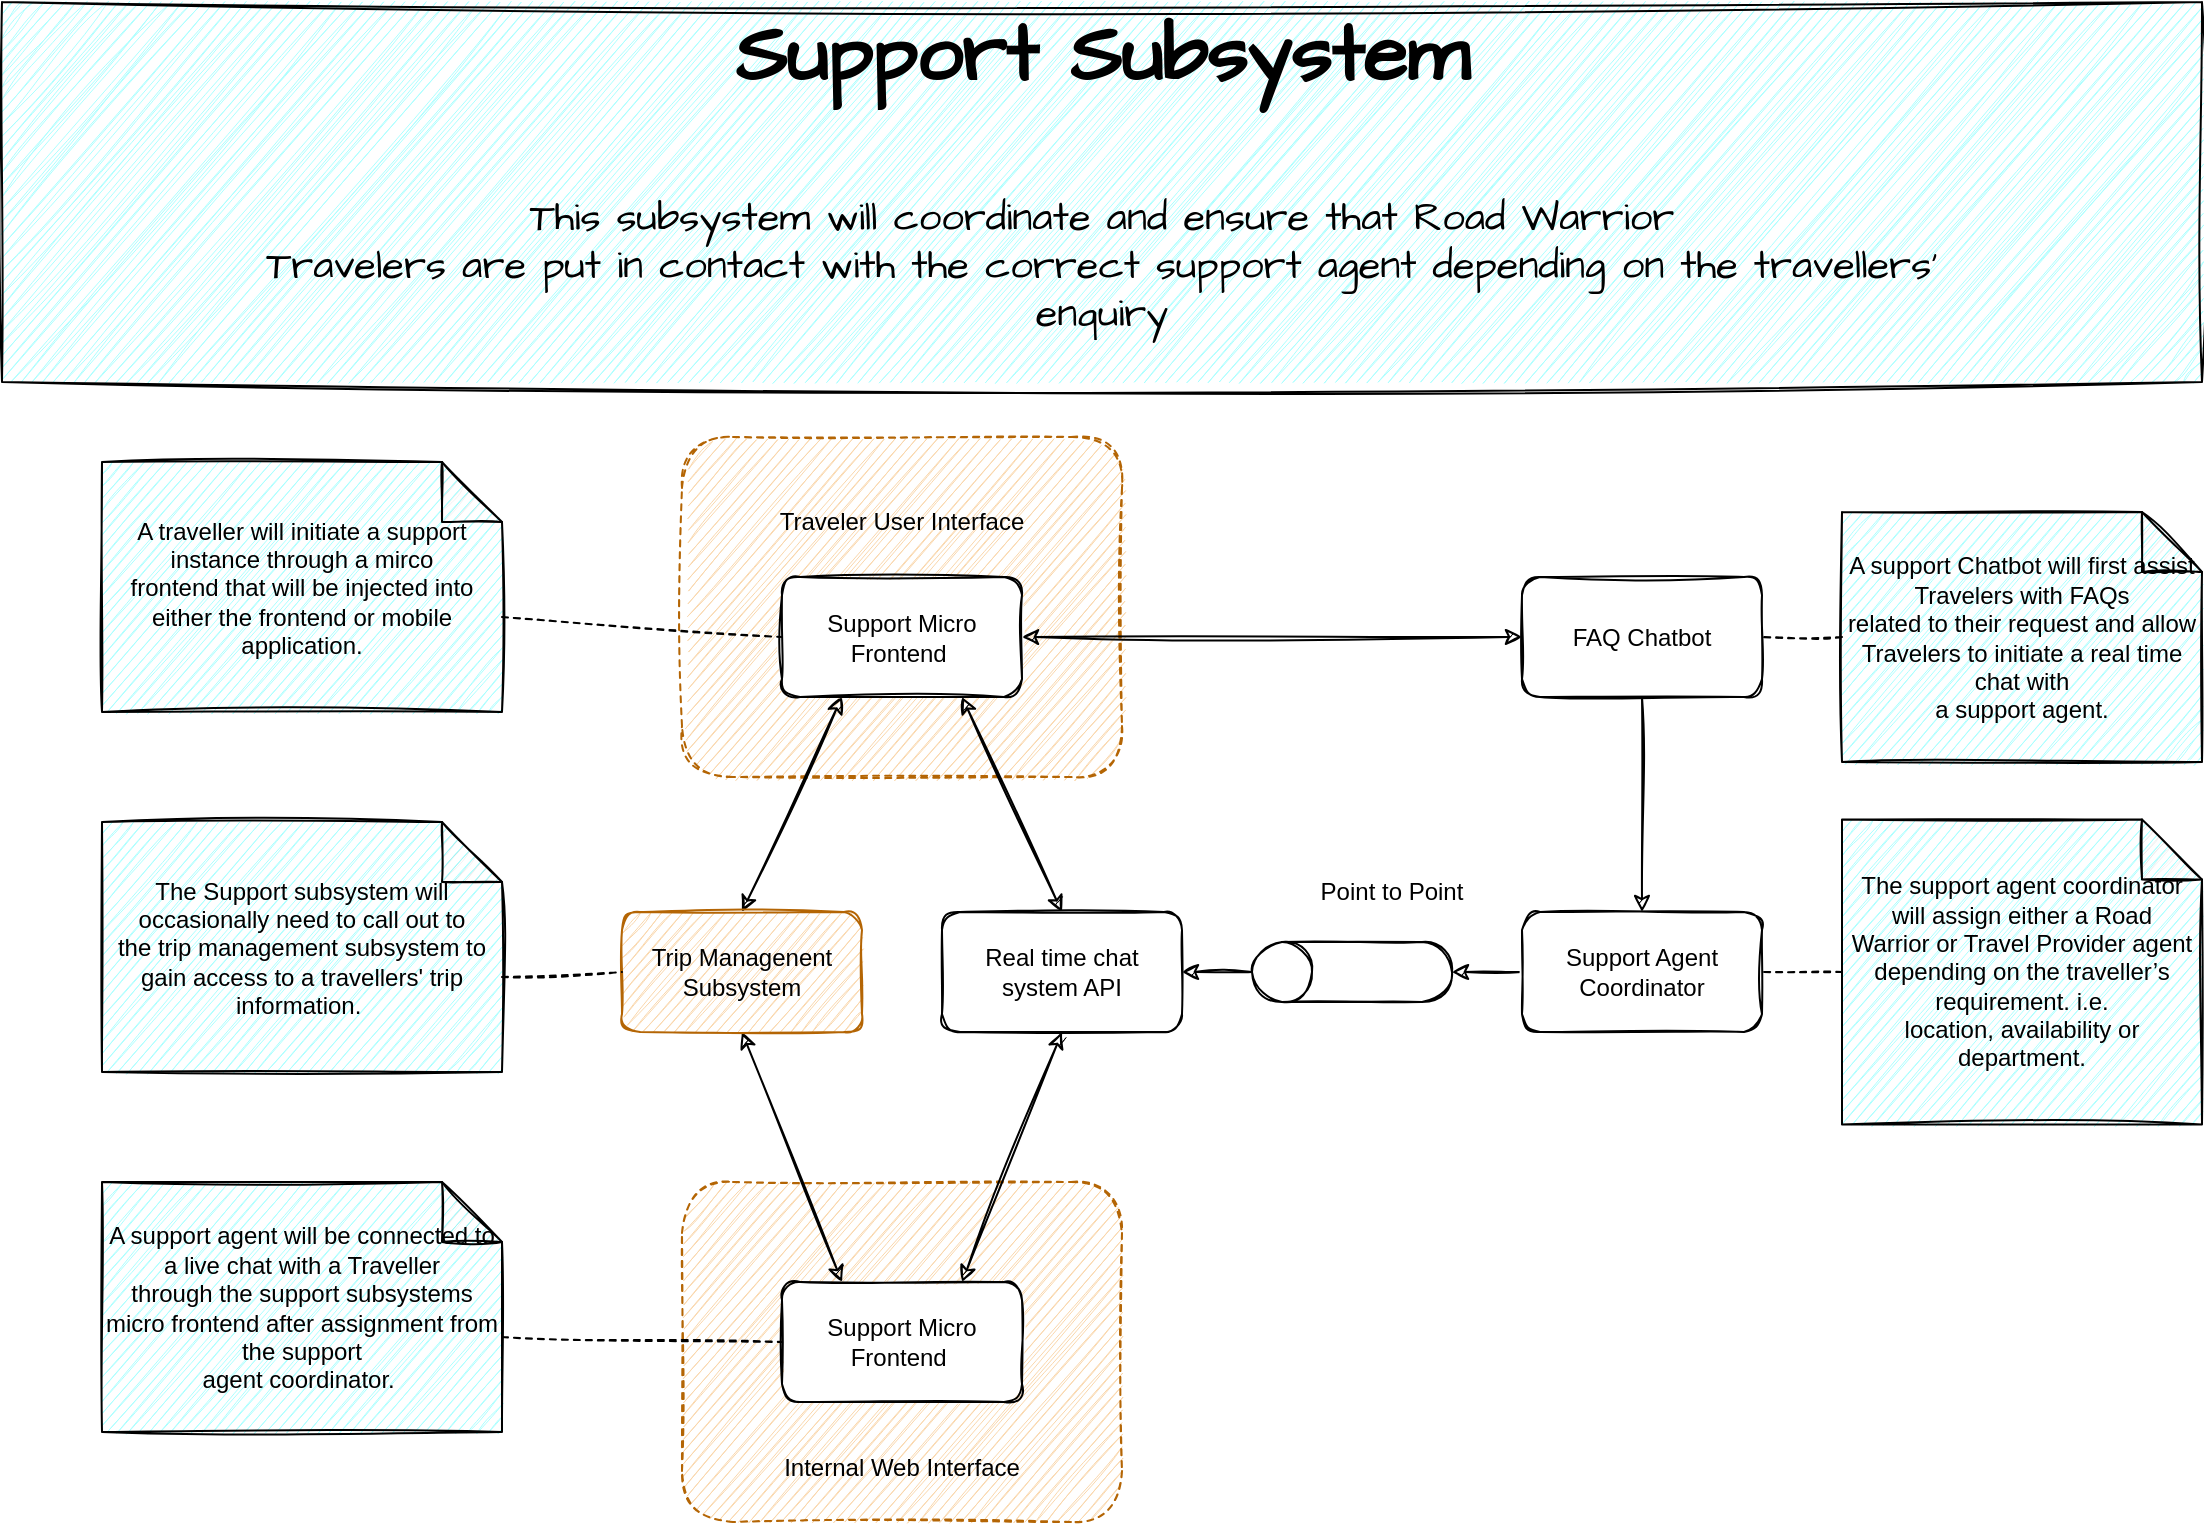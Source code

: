 <mxfile version="21.6.8" type="device">
  <diagram name="Page-1" id="iaMmfLkFWlHhySMgeEFM">
    <mxGraphModel dx="2307" dy="877" grid="1" gridSize="10" guides="1" tooltips="1" connect="1" arrows="1" fold="1" page="1" pageScale="1" pageWidth="827" pageHeight="1169" math="0" shadow="0">
      <root>
        <mxCell id="0" />
        <mxCell id="1" parent="0" />
        <mxCell id="H59ljtGWUlVFBmVZXc05-3" value="&lt;font style=&quot;font-size: 40px;&quot;&gt;&lt;b&gt;Support Subsystem&lt;/b&gt;&lt;br&gt;&lt;/font&gt;&lt;br&gt;&lt;p class=&quot;MsoNormal&quot;&gt;This subsystem will coordinate and ensure that Road Warrior&lt;br&gt;Travelers are put in contact with the correct support agent depending on the travellers’&lt;br&gt;enquiry&lt;/p&gt;" style="rounded=0;whiteSpace=wrap;html=1;hachureGap=4;jiggle=2;curveFitting=1;fontFamily=Architects Daughter;fontSource=https%3A%2F%2Ffonts.googleapis.com%2Fcss%3Ffamily%3DArchitects%2BDaughter;fontSize=20;fillColor=#ABFFFF;sketch=1;" parent="1" vertex="1">
          <mxGeometry x="-810" y="100" width="1100" height="190" as="geometry" />
        </mxCell>
        <mxCell id="H59ljtGWUlVFBmVZXc05-5" value="Real time chat system API" style="rounded=1;whiteSpace=wrap;html=1;labelBackgroundColor=none;sketch=1;fillColor=#FFFFFF;" parent="1" vertex="1">
          <mxGeometry x="-340" y="555" width="120" height="60" as="geometry" />
        </mxCell>
        <mxCell id="H59ljtGWUlVFBmVZXc05-7" value="Traveler User Interface&lt;br&gt;&lt;br&gt;&lt;br&gt;&lt;br&gt;&lt;br&gt;&lt;br&gt;&lt;br&gt;" style="rounded=1;whiteSpace=wrap;html=1;labelBackgroundColor=none;sketch=1;fillColor=#fad7ac;dashed=1;strokeColor=#b46504;" parent="1" vertex="1">
          <mxGeometry x="-470" y="317.5" width="220" height="170" as="geometry" />
        </mxCell>
        <mxCell id="H59ljtGWUlVFBmVZXc05-24" style="rounded=0;sketch=1;orthogonalLoop=1;jettySize=auto;html=1;exitX=0.5;exitY=0;exitDx=0;exitDy=0;entryX=0.75;entryY=1;entryDx=0;entryDy=0;startArrow=classic;startFill=1;endArrow=classic;endFill=1;" parent="1" source="H59ljtGWUlVFBmVZXc05-5" target="H59ljtGWUlVFBmVZXc05-6" edge="1">
          <mxGeometry relative="1" as="geometry" />
        </mxCell>
        <mxCell id="H59ljtGWUlVFBmVZXc05-45" style="edgeStyle=none;rounded=0;sketch=1;orthogonalLoop=1;jettySize=auto;html=1;exitX=0.25;exitY=1;exitDx=0;exitDy=0;entryX=0.5;entryY=0;entryDx=0;entryDy=0;startArrow=classic;startFill=1;endArrow=classic;endFill=1;" parent="1" source="H59ljtGWUlVFBmVZXc05-6" target="H59ljtGWUlVFBmVZXc05-42" edge="1">
          <mxGeometry relative="1" as="geometry" />
        </mxCell>
        <mxCell id="H59ljtGWUlVFBmVZXc05-6" value="Support Micro Frontend&amp;nbsp;" style="rounded=1;whiteSpace=wrap;html=1;labelBackgroundColor=none;sketch=1;" parent="1" vertex="1">
          <mxGeometry x="-420" y="387.5" width="120" height="60" as="geometry" />
        </mxCell>
        <mxCell id="H59ljtGWUlVFBmVZXc05-9" style="edgeStyle=orthogonalEdgeStyle;rounded=0;sketch=1;orthogonalLoop=1;jettySize=auto;html=1;exitX=1;exitY=0.5;exitDx=0;exitDy=0;entryX=0;entryY=0.5;entryDx=0;entryDy=0;startArrow=classic;startFill=1;" parent="1" source="H59ljtGWUlVFBmVZXc05-6" target="H59ljtGWUlVFBmVZXc05-35" edge="1">
          <mxGeometry relative="1" as="geometry">
            <mxPoint x="-120" y="530" as="sourcePoint" />
            <mxPoint x="-130" y="440" as="targetPoint" />
          </mxGeometry>
        </mxCell>
        <mxCell id="H59ljtGWUlVFBmVZXc05-26" style="edgeStyle=orthogonalEdgeStyle;rounded=0;sketch=1;orthogonalLoop=1;jettySize=auto;html=1;exitX=0;exitY=0.5;exitDx=0;exitDy=0;entryX=0.5;entryY=1;entryDx=0;entryDy=0;entryPerimeter=0;startArrow=none;startFill=0;endArrow=classic;endFill=1;" parent="1" source="H59ljtGWUlVFBmVZXc05-10" target="H59ljtGWUlVFBmVZXc05-25" edge="1">
          <mxGeometry relative="1" as="geometry" />
        </mxCell>
        <mxCell id="H59ljtGWUlVFBmVZXc05-10" value="Support Agent Coordinator" style="rounded=1;whiteSpace=wrap;html=1;labelBackgroundColor=none;sketch=1;fillColor=#FFFFFF;" parent="1" vertex="1">
          <mxGeometry x="-50" y="555" width="120" height="60" as="geometry" />
        </mxCell>
        <mxCell id="H59ljtGWUlVFBmVZXc05-15" style="rounded=0;sketch=1;orthogonalLoop=1;jettySize=auto;html=1;exitX=0;exitY=0;exitDx=200;exitDy=77.5;exitPerimeter=0;entryX=0;entryY=0.5;entryDx=0;entryDy=0;dashed=1;endArrow=none;endFill=0;" parent="1" source="H59ljtGWUlVFBmVZXc05-14" target="H59ljtGWUlVFBmVZXc05-6" edge="1">
          <mxGeometry relative="1" as="geometry">
            <mxPoint x="-542.5" y="350.0" as="sourcePoint" />
          </mxGeometry>
        </mxCell>
        <mxCell id="H59ljtGWUlVFBmVZXc05-14" value="&lt;p class=&quot;MsoNormal&quot;&gt;A traveller will initiate a support instance through a mirco&lt;br/&gt;frontend that will be injected into either the frontend or mobile application.&lt;/p&gt;" style="shape=note;whiteSpace=wrap;html=1;backgroundOutline=1;darkOpacity=0.05;labelBackgroundColor=none;sketch=1;fillColor=#ABFFFF;" parent="1" vertex="1">
          <mxGeometry x="-760" y="330" width="200" height="125" as="geometry" />
        </mxCell>
        <mxCell id="H59ljtGWUlVFBmVZXc05-17" style="edgeStyle=none;rounded=0;sketch=1;orthogonalLoop=1;jettySize=auto;html=1;exitX=0;exitY=0.5;exitDx=0;exitDy=0;exitPerimeter=0;entryX=1;entryY=0.5;entryDx=0;entryDy=0;dashed=1;endArrow=none;endFill=0;" parent="1" source="H59ljtGWUlVFBmVZXc05-16" target="H59ljtGWUlVFBmVZXc05-10" edge="1">
          <mxGeometry relative="1" as="geometry" />
        </mxCell>
        <mxCell id="H59ljtGWUlVFBmVZXc05-16" value="&lt;p class=&quot;MsoNormal&quot;&gt;The support agent coordinator will assign either a Road&lt;br/&gt;Warrior or Travel Provider agent depending on the traveller’s requirement. i.e.&lt;br/&gt;location, availability or department.&lt;/p&gt;" style="shape=note;whiteSpace=wrap;html=1;backgroundOutline=1;darkOpacity=0.05;labelBackgroundColor=none;sketch=1;fillColor=#ABFFFF;" parent="1" vertex="1">
          <mxGeometry x="110" y="508.75" width="180" height="152.5" as="geometry" />
        </mxCell>
        <mxCell id="H59ljtGWUlVFBmVZXc05-18" value="&lt;br&gt;&lt;br&gt;&lt;br&gt;&lt;br&gt;&lt;br&gt;&lt;br&gt;&lt;br&gt;&lt;br&gt;Internal Web Interface" style="rounded=1;whiteSpace=wrap;html=1;labelBackgroundColor=none;sketch=1;fillColor=#fad7ac;dashed=1;strokeColor=#b46504;" parent="1" vertex="1">
          <mxGeometry x="-470" y="690" width="220" height="170" as="geometry" />
        </mxCell>
        <mxCell id="H59ljtGWUlVFBmVZXc05-23" style="rounded=0;sketch=1;orthogonalLoop=1;jettySize=auto;html=1;exitX=0.75;exitY=0;exitDx=0;exitDy=0;entryX=0.5;entryY=1;entryDx=0;entryDy=0;startArrow=classic;startFill=1;endArrow=classic;endFill=1;" parent="1" source="H59ljtGWUlVFBmVZXc05-19" target="H59ljtGWUlVFBmVZXc05-5" edge="1">
          <mxGeometry relative="1" as="geometry" />
        </mxCell>
        <mxCell id="H59ljtGWUlVFBmVZXc05-44" style="rounded=0;sketch=1;orthogonalLoop=1;jettySize=auto;html=1;exitX=0.25;exitY=0;exitDx=0;exitDy=0;entryX=0.5;entryY=1;entryDx=0;entryDy=0;startArrow=classic;startFill=1;endArrow=classic;endFill=1;" parent="1" source="H59ljtGWUlVFBmVZXc05-19" target="H59ljtGWUlVFBmVZXc05-42" edge="1">
          <mxGeometry relative="1" as="geometry" />
        </mxCell>
        <mxCell id="H59ljtGWUlVFBmVZXc05-19" value="Support Micro Frontend&amp;nbsp;" style="rounded=1;whiteSpace=wrap;html=1;labelBackgroundColor=none;sketch=1;" parent="1" vertex="1">
          <mxGeometry x="-420" y="740" width="120" height="60" as="geometry" />
        </mxCell>
        <mxCell id="H59ljtGWUlVFBmVZXc05-27" style="edgeStyle=orthogonalEdgeStyle;rounded=0;sketch=1;orthogonalLoop=1;jettySize=auto;html=1;exitX=0.5;exitY=0;exitDx=0;exitDy=0;exitPerimeter=0;entryX=1;entryY=0.5;entryDx=0;entryDy=0;startArrow=none;startFill=0;endArrow=classic;endFill=1;" parent="1" source="H59ljtGWUlVFBmVZXc05-25" target="H59ljtGWUlVFBmVZXc05-5" edge="1">
          <mxGeometry relative="1" as="geometry" />
        </mxCell>
        <mxCell id="H59ljtGWUlVFBmVZXc05-25" value="" style="shape=cylinder3;whiteSpace=wrap;html=1;boundedLbl=1;backgroundOutline=1;size=15;labelBackgroundColor=none;sketch=1;fillColor=#FFFFFF;rotation=-90;" parent="1" vertex="1">
          <mxGeometry x="-150" y="535" width="30" height="100" as="geometry" />
        </mxCell>
        <mxCell id="H59ljtGWUlVFBmVZXc05-33" value="Point to Point" style="text;html=1;strokeColor=none;fillColor=none;align=center;verticalAlign=middle;whiteSpace=wrap;rounded=0;labelBackgroundColor=none;sketch=1;" parent="1" vertex="1">
          <mxGeometry x="-155" y="530" width="80" height="30" as="geometry" />
        </mxCell>
        <mxCell id="H59ljtGWUlVFBmVZXc05-38" style="edgeStyle=orthogonalEdgeStyle;rounded=0;sketch=1;orthogonalLoop=1;jettySize=auto;html=1;exitX=0.5;exitY=1;exitDx=0;exitDy=0;entryX=0.5;entryY=0;entryDx=0;entryDy=0;startArrow=none;startFill=0;endArrow=classic;endFill=1;" parent="1" source="H59ljtGWUlVFBmVZXc05-35" target="H59ljtGWUlVFBmVZXc05-10" edge="1">
          <mxGeometry relative="1" as="geometry" />
        </mxCell>
        <mxCell id="H59ljtGWUlVFBmVZXc05-35" value="FAQ Chatbot" style="rounded=1;whiteSpace=wrap;html=1;labelBackgroundColor=none;sketch=1;fillColor=#FFFFFF;" parent="1" vertex="1">
          <mxGeometry x="-50" y="387.5" width="120" height="60" as="geometry" />
        </mxCell>
        <mxCell id="H59ljtGWUlVFBmVZXc05-39" value="&lt;p class=&quot;MsoNormal&quot;&gt;A support Chatbot will first assist Travelers with FAQs&lt;br/&gt;related to their request and allow Travelers to initiate a real time chat with&lt;br/&gt;a support agent.&lt;/p&gt;" style="shape=note;whiteSpace=wrap;html=1;backgroundOutline=1;darkOpacity=0.05;labelBackgroundColor=none;sketch=1;fillColor=#ABFFFF;" parent="1" vertex="1">
          <mxGeometry x="110" y="355" width="180" height="125" as="geometry" />
        </mxCell>
        <mxCell id="H59ljtGWUlVFBmVZXc05-40" style="edgeStyle=none;rounded=0;sketch=1;orthogonalLoop=1;jettySize=auto;html=1;exitX=0;exitY=0.5;exitDx=0;exitDy=0;exitPerimeter=0;entryX=1;entryY=0.5;entryDx=0;entryDy=0;dashed=1;endArrow=none;endFill=0;" parent="1" source="H59ljtGWUlVFBmVZXc05-39" target="H59ljtGWUlVFBmVZXc05-35" edge="1">
          <mxGeometry relative="1" as="geometry">
            <mxPoint x="227.5" y="592.5" as="sourcePoint" />
            <mxPoint x="120" y="590.0" as="targetPoint" />
          </mxGeometry>
        </mxCell>
        <mxCell id="H59ljtGWUlVFBmVZXc05-42" value="Trip Managenent Subsystem" style="rounded=1;whiteSpace=wrap;html=1;labelBackgroundColor=none;sketch=1;fillColor=#fad7ac;strokeColor=#b46504;" parent="1" vertex="1">
          <mxGeometry x="-500" y="555" width="120" height="60" as="geometry" />
        </mxCell>
        <mxCell id="H59ljtGWUlVFBmVZXc05-48" style="edgeStyle=none;rounded=0;sketch=1;orthogonalLoop=1;jettySize=auto;html=1;exitX=0;exitY=0;exitDx=200;exitDy=77.5;exitPerimeter=0;entryX=0;entryY=0.5;entryDx=0;entryDy=0;startArrow=none;startFill=0;endArrow=none;endFill=0;dashed=1;" parent="1" source="H59ljtGWUlVFBmVZXc05-47" target="H59ljtGWUlVFBmVZXc05-42" edge="1">
          <mxGeometry relative="1" as="geometry" />
        </mxCell>
        <mxCell id="H59ljtGWUlVFBmVZXc05-47" value="&lt;p class=&quot;MsoNormal&quot;&gt;The Support subsystem will occasionally need to call out to&lt;br/&gt;the trip management subsystem to gain access to a travellers&#39; trip information.&amp;nbsp;&lt;/p&gt;" style="shape=note;whiteSpace=wrap;html=1;backgroundOutline=1;darkOpacity=0.05;labelBackgroundColor=none;sketch=1;fillColor=#ABFFFF;" parent="1" vertex="1">
          <mxGeometry x="-760" y="510" width="200" height="125" as="geometry" />
        </mxCell>
        <mxCell id="H59ljtGWUlVFBmVZXc05-50" style="edgeStyle=none;rounded=0;sketch=1;orthogonalLoop=1;jettySize=auto;html=1;exitX=0;exitY=0;exitDx=200;exitDy=77.5;exitPerimeter=0;entryX=0;entryY=0.5;entryDx=0;entryDy=0;dashed=1;startArrow=none;startFill=0;endArrow=none;endFill=0;" parent="1" source="H59ljtGWUlVFBmVZXc05-49" target="H59ljtGWUlVFBmVZXc05-19" edge="1">
          <mxGeometry relative="1" as="geometry" />
        </mxCell>
        <mxCell id="H59ljtGWUlVFBmVZXc05-49" value="&lt;p class=&quot;MsoNormal&quot;&gt;A support agent will be connected to a live chat with a Traveller&lt;br/&gt;through the support subsystems micro frontend after assignment from the support&lt;br/&gt;agent coordinator.&amp;nbsp;&lt;/p&gt;" style="shape=note;whiteSpace=wrap;html=1;backgroundOutline=1;darkOpacity=0.05;labelBackgroundColor=none;sketch=1;fillColor=#ABFFFF;" parent="1" vertex="1">
          <mxGeometry x="-760" y="690" width="200" height="125" as="geometry" />
        </mxCell>
      </root>
    </mxGraphModel>
  </diagram>
</mxfile>
